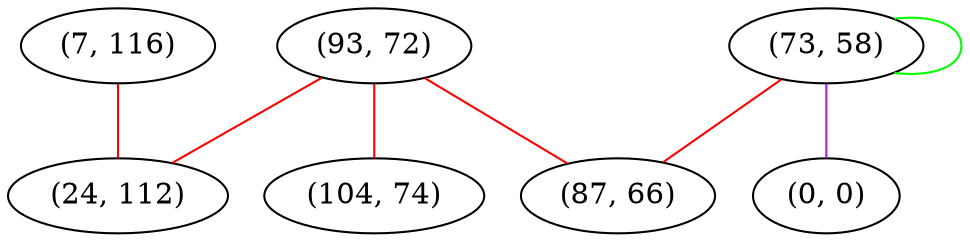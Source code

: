 graph "" {
"(7, 116)";
"(73, 58)";
"(0, 0)";
"(93, 72)";
"(24, 112)";
"(104, 74)";
"(87, 66)";
"(7, 116)" -- "(24, 112)"  [color=red, key=0, weight=1];
"(73, 58)" -- "(73, 58)"  [color=green, key=0, weight=2];
"(73, 58)" -- "(0, 0)"  [color=purple, key=0, weight=4];
"(73, 58)" -- "(87, 66)"  [color=red, key=0, weight=1];
"(93, 72)" -- "(24, 112)"  [color=red, key=0, weight=1];
"(93, 72)" -- "(104, 74)"  [color=red, key=0, weight=1];
"(93, 72)" -- "(87, 66)"  [color=red, key=0, weight=1];
}
